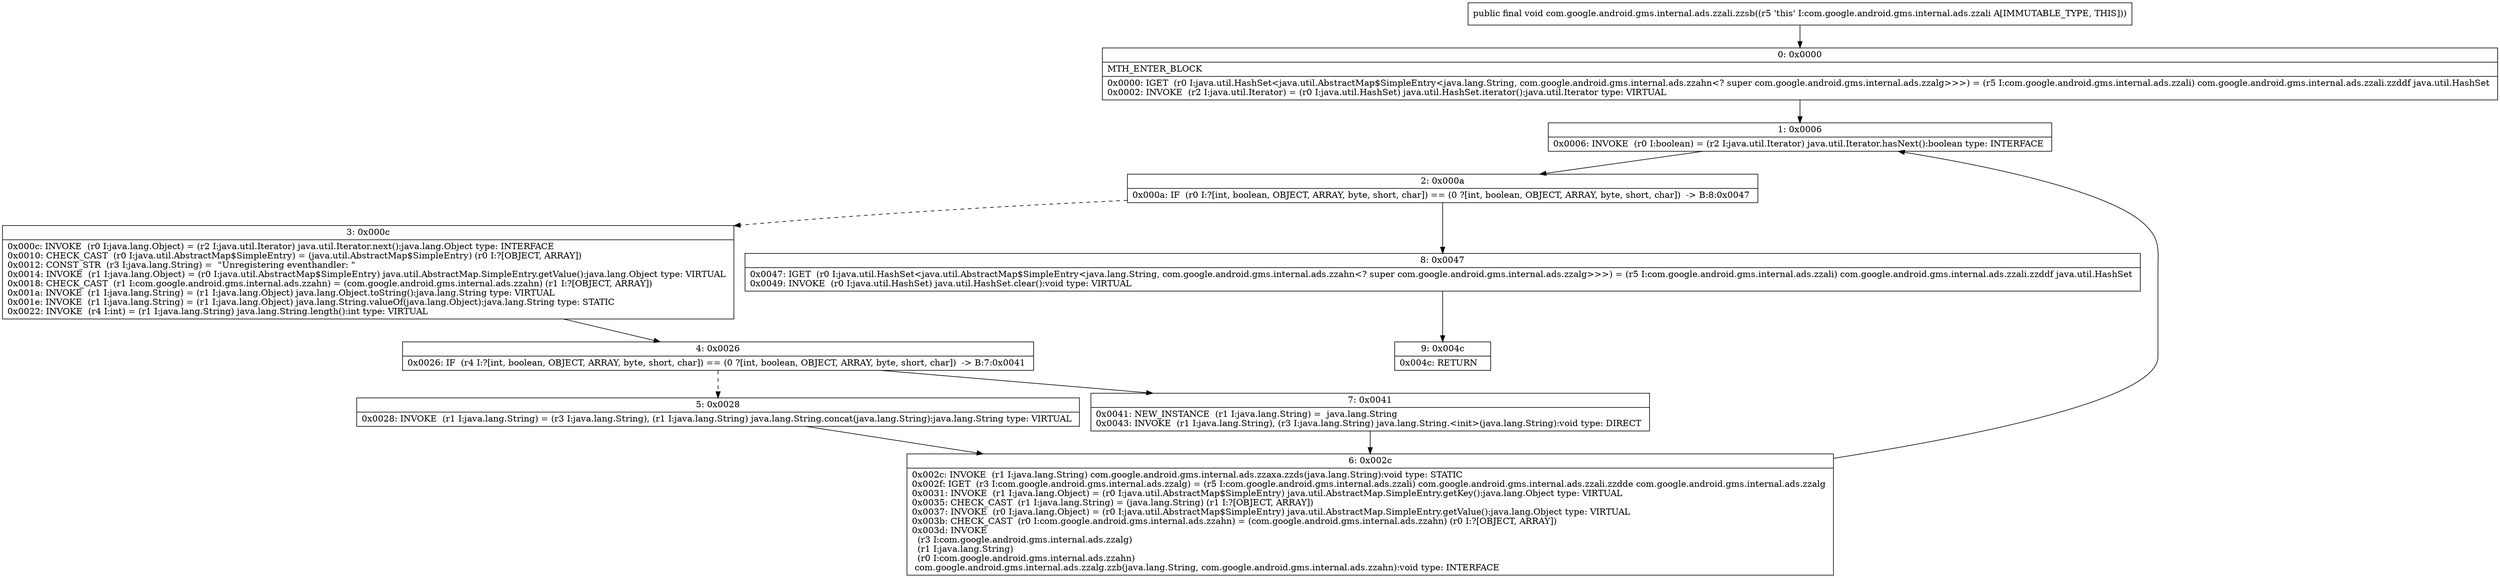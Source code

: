 digraph "CFG forcom.google.android.gms.internal.ads.zzali.zzsb()V" {
Node_0 [shape=record,label="{0\:\ 0x0000|MTH_ENTER_BLOCK\l|0x0000: IGET  (r0 I:java.util.HashSet\<java.util.AbstractMap$SimpleEntry\<java.lang.String, com.google.android.gms.internal.ads.zzahn\<? super com.google.android.gms.internal.ads.zzalg\>\>\>) = (r5 I:com.google.android.gms.internal.ads.zzali) com.google.android.gms.internal.ads.zzali.zzddf java.util.HashSet \l0x0002: INVOKE  (r2 I:java.util.Iterator) = (r0 I:java.util.HashSet) java.util.HashSet.iterator():java.util.Iterator type: VIRTUAL \l}"];
Node_1 [shape=record,label="{1\:\ 0x0006|0x0006: INVOKE  (r0 I:boolean) = (r2 I:java.util.Iterator) java.util.Iterator.hasNext():boolean type: INTERFACE \l}"];
Node_2 [shape=record,label="{2\:\ 0x000a|0x000a: IF  (r0 I:?[int, boolean, OBJECT, ARRAY, byte, short, char]) == (0 ?[int, boolean, OBJECT, ARRAY, byte, short, char])  \-\> B:8:0x0047 \l}"];
Node_3 [shape=record,label="{3\:\ 0x000c|0x000c: INVOKE  (r0 I:java.lang.Object) = (r2 I:java.util.Iterator) java.util.Iterator.next():java.lang.Object type: INTERFACE \l0x0010: CHECK_CAST  (r0 I:java.util.AbstractMap$SimpleEntry) = (java.util.AbstractMap$SimpleEntry) (r0 I:?[OBJECT, ARRAY]) \l0x0012: CONST_STR  (r3 I:java.lang.String) =  \"Unregistering eventhandler: \" \l0x0014: INVOKE  (r1 I:java.lang.Object) = (r0 I:java.util.AbstractMap$SimpleEntry) java.util.AbstractMap.SimpleEntry.getValue():java.lang.Object type: VIRTUAL \l0x0018: CHECK_CAST  (r1 I:com.google.android.gms.internal.ads.zzahn) = (com.google.android.gms.internal.ads.zzahn) (r1 I:?[OBJECT, ARRAY]) \l0x001a: INVOKE  (r1 I:java.lang.String) = (r1 I:java.lang.Object) java.lang.Object.toString():java.lang.String type: VIRTUAL \l0x001e: INVOKE  (r1 I:java.lang.String) = (r1 I:java.lang.Object) java.lang.String.valueOf(java.lang.Object):java.lang.String type: STATIC \l0x0022: INVOKE  (r4 I:int) = (r1 I:java.lang.String) java.lang.String.length():int type: VIRTUAL \l}"];
Node_4 [shape=record,label="{4\:\ 0x0026|0x0026: IF  (r4 I:?[int, boolean, OBJECT, ARRAY, byte, short, char]) == (0 ?[int, boolean, OBJECT, ARRAY, byte, short, char])  \-\> B:7:0x0041 \l}"];
Node_5 [shape=record,label="{5\:\ 0x0028|0x0028: INVOKE  (r1 I:java.lang.String) = (r3 I:java.lang.String), (r1 I:java.lang.String) java.lang.String.concat(java.lang.String):java.lang.String type: VIRTUAL \l}"];
Node_6 [shape=record,label="{6\:\ 0x002c|0x002c: INVOKE  (r1 I:java.lang.String) com.google.android.gms.internal.ads.zzaxa.zzds(java.lang.String):void type: STATIC \l0x002f: IGET  (r3 I:com.google.android.gms.internal.ads.zzalg) = (r5 I:com.google.android.gms.internal.ads.zzali) com.google.android.gms.internal.ads.zzali.zzdde com.google.android.gms.internal.ads.zzalg \l0x0031: INVOKE  (r1 I:java.lang.Object) = (r0 I:java.util.AbstractMap$SimpleEntry) java.util.AbstractMap.SimpleEntry.getKey():java.lang.Object type: VIRTUAL \l0x0035: CHECK_CAST  (r1 I:java.lang.String) = (java.lang.String) (r1 I:?[OBJECT, ARRAY]) \l0x0037: INVOKE  (r0 I:java.lang.Object) = (r0 I:java.util.AbstractMap$SimpleEntry) java.util.AbstractMap.SimpleEntry.getValue():java.lang.Object type: VIRTUAL \l0x003b: CHECK_CAST  (r0 I:com.google.android.gms.internal.ads.zzahn) = (com.google.android.gms.internal.ads.zzahn) (r0 I:?[OBJECT, ARRAY]) \l0x003d: INVOKE  \l  (r3 I:com.google.android.gms.internal.ads.zzalg)\l  (r1 I:java.lang.String)\l  (r0 I:com.google.android.gms.internal.ads.zzahn)\l com.google.android.gms.internal.ads.zzalg.zzb(java.lang.String, com.google.android.gms.internal.ads.zzahn):void type: INTERFACE \l}"];
Node_7 [shape=record,label="{7\:\ 0x0041|0x0041: NEW_INSTANCE  (r1 I:java.lang.String) =  java.lang.String \l0x0043: INVOKE  (r1 I:java.lang.String), (r3 I:java.lang.String) java.lang.String.\<init\>(java.lang.String):void type: DIRECT \l}"];
Node_8 [shape=record,label="{8\:\ 0x0047|0x0047: IGET  (r0 I:java.util.HashSet\<java.util.AbstractMap$SimpleEntry\<java.lang.String, com.google.android.gms.internal.ads.zzahn\<? super com.google.android.gms.internal.ads.zzalg\>\>\>) = (r5 I:com.google.android.gms.internal.ads.zzali) com.google.android.gms.internal.ads.zzali.zzddf java.util.HashSet \l0x0049: INVOKE  (r0 I:java.util.HashSet) java.util.HashSet.clear():void type: VIRTUAL \l}"];
Node_9 [shape=record,label="{9\:\ 0x004c|0x004c: RETURN   \l}"];
MethodNode[shape=record,label="{public final void com.google.android.gms.internal.ads.zzali.zzsb((r5 'this' I:com.google.android.gms.internal.ads.zzali A[IMMUTABLE_TYPE, THIS])) }"];
MethodNode -> Node_0;
Node_0 -> Node_1;
Node_1 -> Node_2;
Node_2 -> Node_3[style=dashed];
Node_2 -> Node_8;
Node_3 -> Node_4;
Node_4 -> Node_5[style=dashed];
Node_4 -> Node_7;
Node_5 -> Node_6;
Node_6 -> Node_1;
Node_7 -> Node_6;
Node_8 -> Node_9;
}

